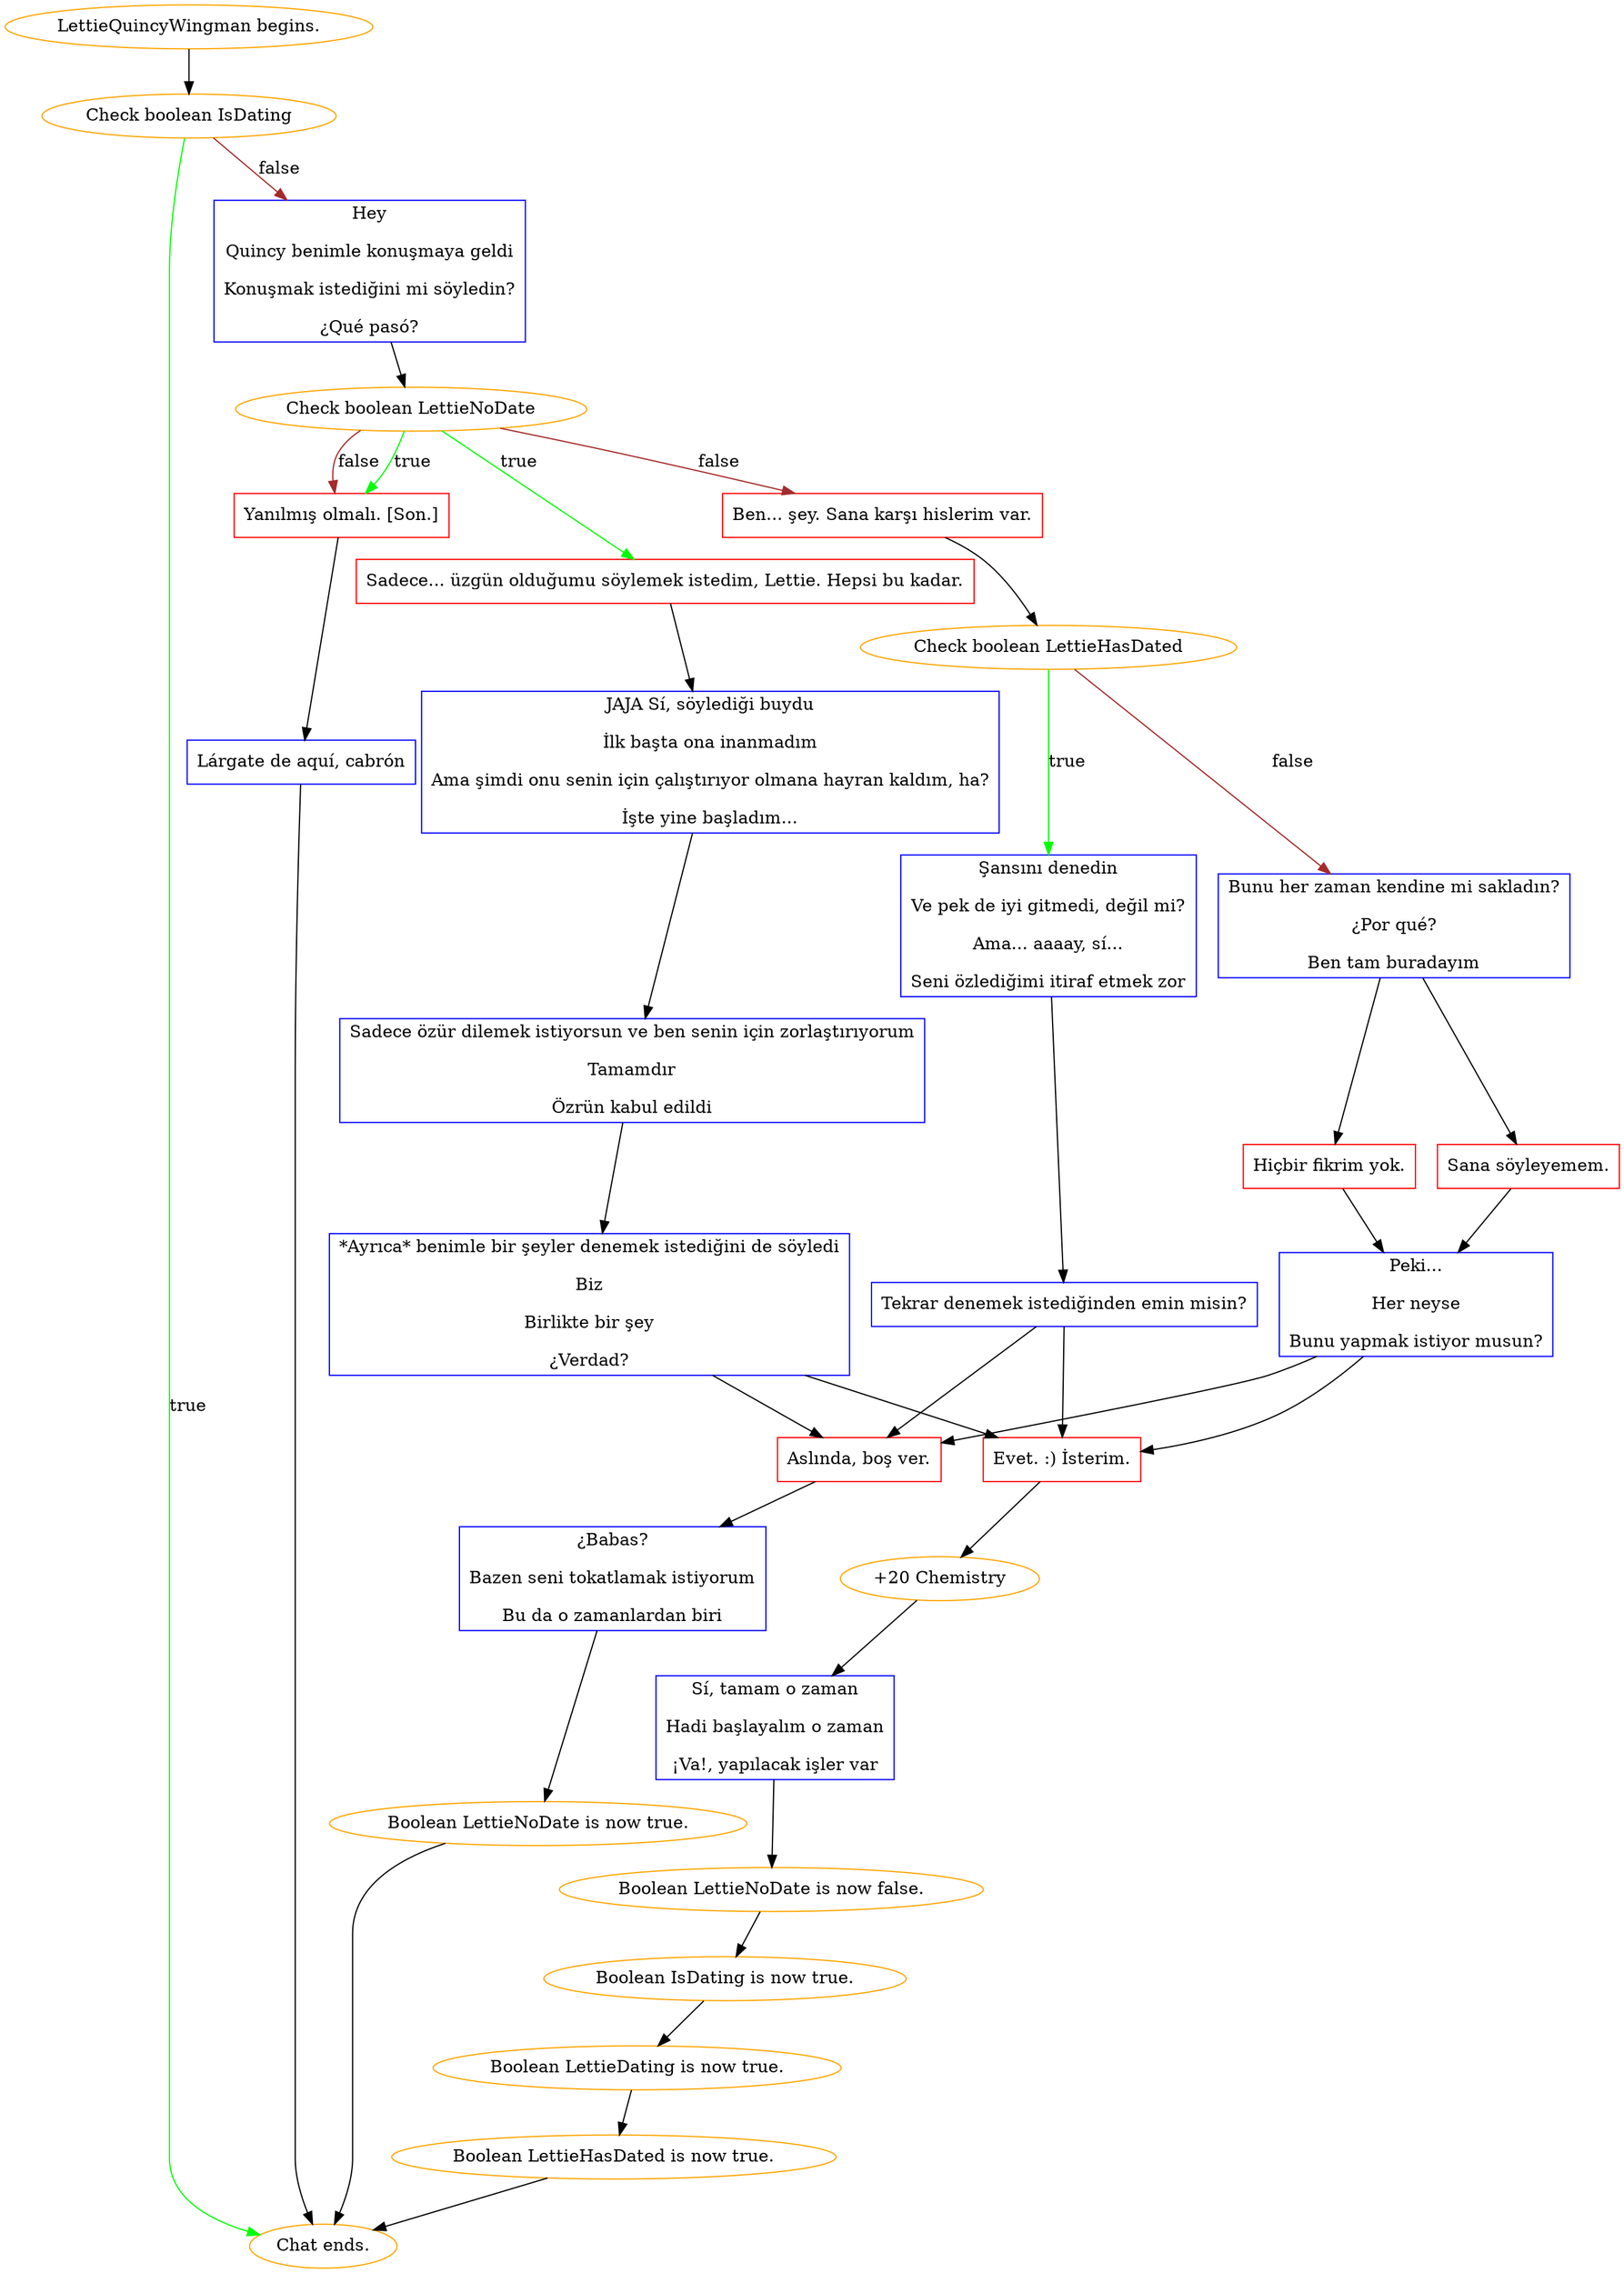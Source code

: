 digraph {
	"LettieQuincyWingman begins." [color=orange];
		"LettieQuincyWingman begins." -> j3451391318;
	j3451391318 [label="Check boolean IsDating",color=orange];
		j3451391318 -> "Chat ends." [label=true,color=green];
		j3451391318 -> j595265905 [label=false,color=brown];
	"Chat ends." [color=orange];
	j595265905 [label="Hey
Quincy benimle konuşmaya geldi
Konuşmak istediğini mi söyledin?
¿Qué pasó?",shape=box,color=blue];
		j595265905 -> j2065325619;
	j2065325619 [label="Check boolean LettieNoDate",color=orange];
		j2065325619 -> j3410815443 [label=true,color=green];
		j2065325619 -> j798256185 [label=true,color=green];
		j2065325619 -> j2830833112 [label=false,color=brown];
		j2065325619 -> j798256185 [label=false,color=brown];
	j3410815443 [label="Sadece... üzgün olduğumu söylemek istedim, Lettie. Hepsi bu kadar.",shape=box,color=red];
		j3410815443 -> j2896929778;
	j798256185 [label="Yanılmış olmalı. [Son.]",shape=box,color=red];
		j798256185 -> j3947662504;
	j2830833112 [label="Ben... şey. Sana karşı hislerim var.",shape=box,color=red];
		j2830833112 -> j909510203;
	j2896929778 [label="JAJA Sí, söylediği buydu
İlk başta ona inanmadım
Ama şimdi onu senin için çalıştırıyor olmana hayran kaldım, ha?
İşte yine başladım...",shape=box,color=blue];
		j2896929778 -> j2724119;
	j3947662504 [label="Lárgate de aquí, cabrón",shape=box,color=blue];
		j3947662504 -> "Chat ends.";
	j909510203 [label="Check boolean LettieHasDated",color=orange];
		j909510203 -> j220936754 [label=true,color=green];
		j909510203 -> j2905260245 [label=false,color=brown];
	j2724119 [label="Sadece özür dilemek istiyorsun ve ben senin için zorlaştırıyorum
Tamamdır
Özrün kabul edildi",shape=box,color=blue];
		j2724119 -> j3277898032;
	j220936754 [label="Şansını denedin
Ve pek de iyi gitmedi, değil mi?
Ama... aaaay, sí...
Seni özlediğimi itiraf etmek zor",shape=box,color=blue];
		j220936754 -> j3563425056;
	j2905260245 [label="Bunu her zaman kendine mi sakladın?
¿Por qué?
Ben tam buradayım",shape=box,color=blue];
		j2905260245 -> j2449113955;
		j2905260245 -> j2014613641;
	j3277898032 [label="*Ayrıca* benimle bir şeyler denemek istediğini de söyledi
Biz
Birlikte bir şey
¿Verdad?",shape=box,color=blue];
		j3277898032 -> j2260025176;
		j3277898032 -> j1454018118;
	j3563425056 [label="Tekrar denemek istediğinden emin misin?",shape=box,color=blue];
		j3563425056 -> j2260025176;
		j3563425056 -> j1454018118;
	j2449113955 [label="Sana söyleyemem.",shape=box,color=red];
		j2449113955 -> j627715307;
	j2014613641 [label="Hiçbir fikrim yok.",shape=box,color=red];
		j2014613641 -> j627715307;
	j2260025176 [label="Evet. :) İsterim.",shape=box,color=red];
		j2260025176 -> j1552134326;
	j1454018118 [label="Aslında, boş ver.",shape=box,color=red];
		j1454018118 -> j1796053854;
	j627715307 [label="Peki...
Her neyse
Bunu yapmak istiyor musun?",shape=box,color=blue];
		j627715307 -> j2260025176;
		j627715307 -> j1454018118;
	j1552134326 [label="+20 Chemistry",color=orange];
		j1552134326 -> j2212747073;
	j1796053854 [label="¿Babas?
Bazen seni tokatlamak istiyorum
Bu da o zamanlardan biri",shape=box,color=blue];
		j1796053854 -> j2703113057;
	j2212747073 [label="Sí, tamam o zaman
Hadi başlayalım o zaman
¡Va!, yapılacak işler var",shape=box,color=blue];
		j2212747073 -> j4071933913;
	j2703113057 [label="Boolean LettieNoDate is now true.",color=orange];
		j2703113057 -> "Chat ends.";
	j4071933913 [label="Boolean LettieNoDate is now false.",color=orange];
		j4071933913 -> j444607473;
	j444607473 [label="Boolean IsDating is now true.",color=orange];
		j444607473 -> j2763854765;
	j2763854765 [label="Boolean LettieDating is now true.",color=orange];
		j2763854765 -> j3003494003;
	j3003494003 [label="Boolean LettieHasDated is now true.",color=orange];
		j3003494003 -> "Chat ends.";
}